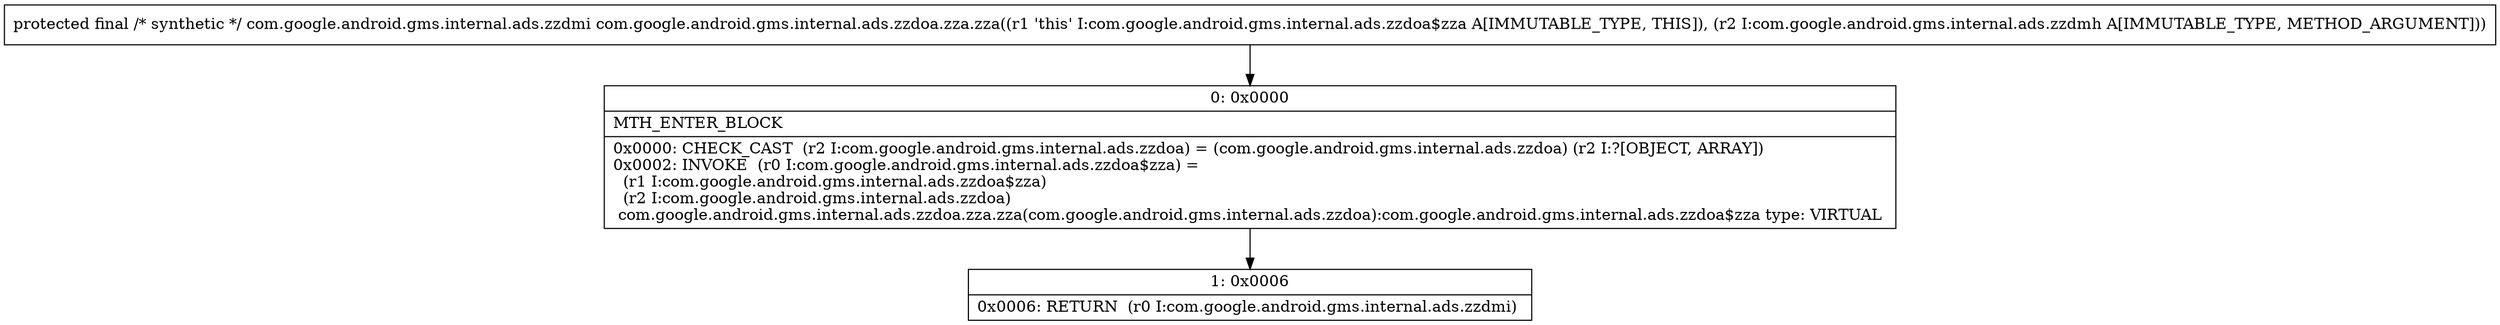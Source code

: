 digraph "CFG forcom.google.android.gms.internal.ads.zzdoa.zza.zza(Lcom\/google\/android\/gms\/internal\/ads\/zzdmh;)Lcom\/google\/android\/gms\/internal\/ads\/zzdmi;" {
Node_0 [shape=record,label="{0\:\ 0x0000|MTH_ENTER_BLOCK\l|0x0000: CHECK_CAST  (r2 I:com.google.android.gms.internal.ads.zzdoa) = (com.google.android.gms.internal.ads.zzdoa) (r2 I:?[OBJECT, ARRAY]) \l0x0002: INVOKE  (r0 I:com.google.android.gms.internal.ads.zzdoa$zza) = \l  (r1 I:com.google.android.gms.internal.ads.zzdoa$zza)\l  (r2 I:com.google.android.gms.internal.ads.zzdoa)\l com.google.android.gms.internal.ads.zzdoa.zza.zza(com.google.android.gms.internal.ads.zzdoa):com.google.android.gms.internal.ads.zzdoa$zza type: VIRTUAL \l}"];
Node_1 [shape=record,label="{1\:\ 0x0006|0x0006: RETURN  (r0 I:com.google.android.gms.internal.ads.zzdmi) \l}"];
MethodNode[shape=record,label="{protected final \/* synthetic *\/ com.google.android.gms.internal.ads.zzdmi com.google.android.gms.internal.ads.zzdoa.zza.zza((r1 'this' I:com.google.android.gms.internal.ads.zzdoa$zza A[IMMUTABLE_TYPE, THIS]), (r2 I:com.google.android.gms.internal.ads.zzdmh A[IMMUTABLE_TYPE, METHOD_ARGUMENT])) }"];
MethodNode -> Node_0;
Node_0 -> Node_1;
}

